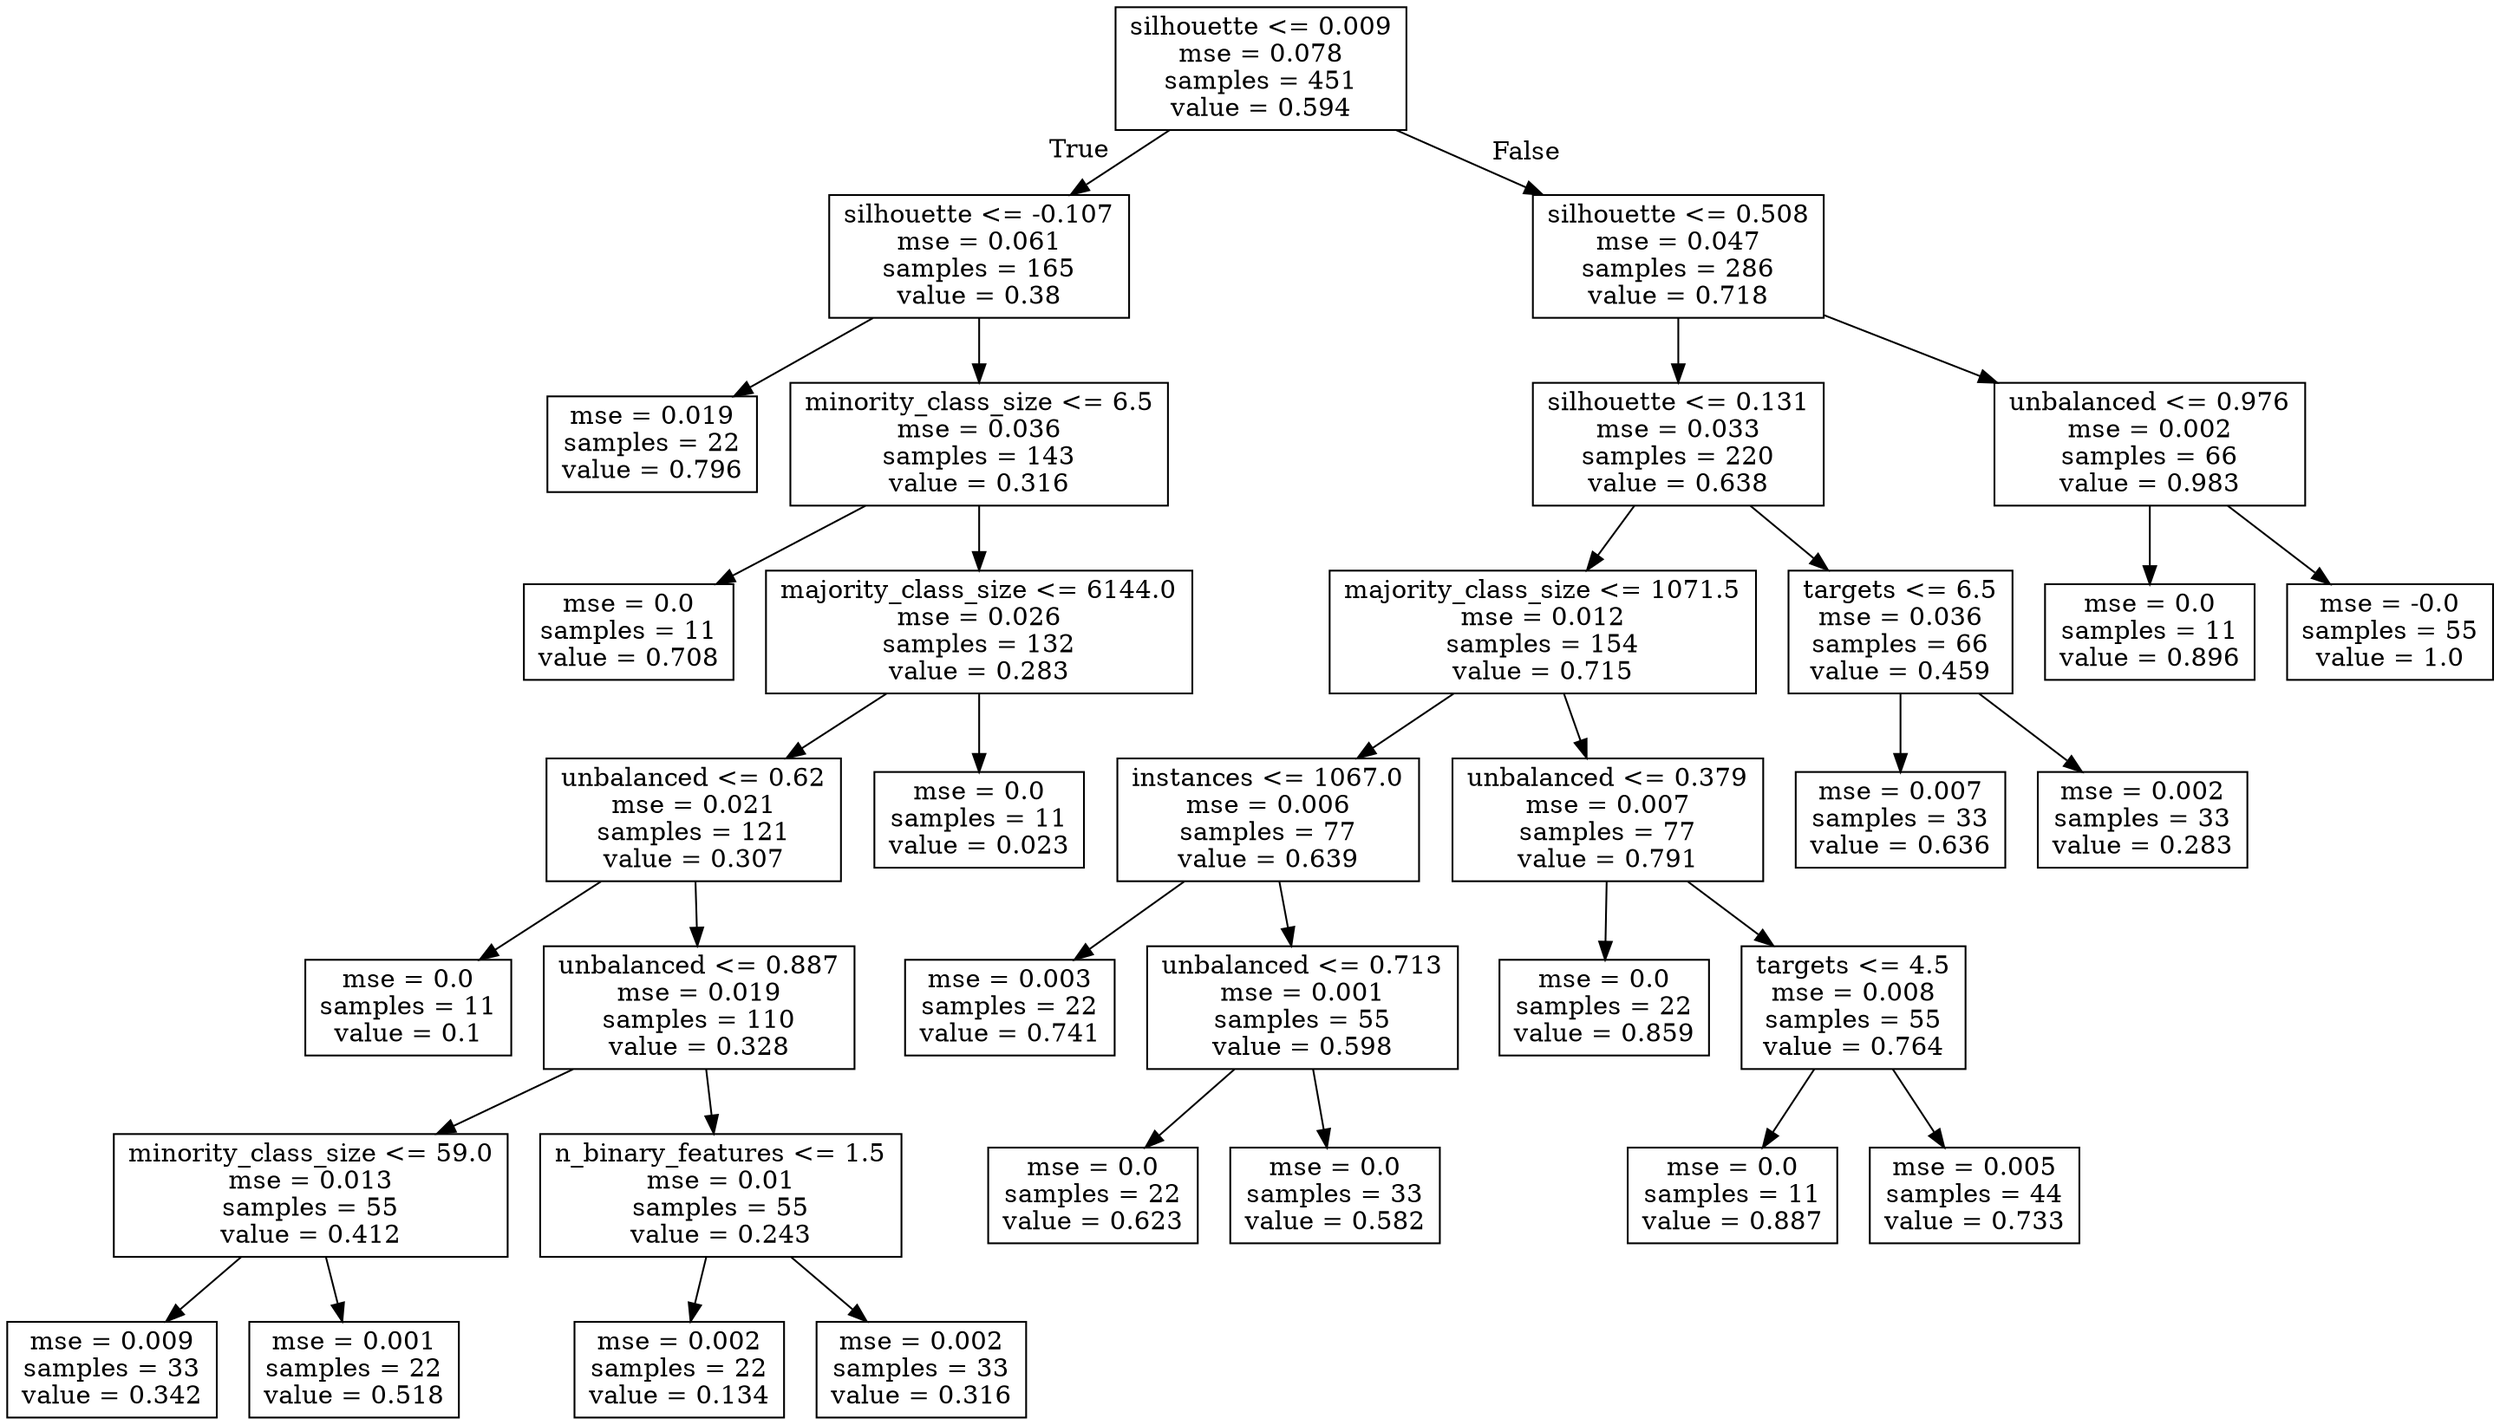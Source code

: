 digraph Tree {
node [shape=box] ;
0 [label="silhouette <= 0.009\nmse = 0.078\nsamples = 451\nvalue = 0.594"] ;
1 [label="silhouette <= -0.107\nmse = 0.061\nsamples = 165\nvalue = 0.38"] ;
0 -> 1 [labeldistance=2.5, labelangle=45, headlabel="True"] ;
2 [label="mse = 0.019\nsamples = 22\nvalue = 0.796"] ;
1 -> 2 ;
3 [label="minority_class_size <= 6.5\nmse = 0.036\nsamples = 143\nvalue = 0.316"] ;
1 -> 3 ;
4 [label="mse = 0.0\nsamples = 11\nvalue = 0.708"] ;
3 -> 4 ;
5 [label="majority_class_size <= 6144.0\nmse = 0.026\nsamples = 132\nvalue = 0.283"] ;
3 -> 5 ;
6 [label="unbalanced <= 0.62\nmse = 0.021\nsamples = 121\nvalue = 0.307"] ;
5 -> 6 ;
7 [label="mse = 0.0\nsamples = 11\nvalue = 0.1"] ;
6 -> 7 ;
8 [label="unbalanced <= 0.887\nmse = 0.019\nsamples = 110\nvalue = 0.328"] ;
6 -> 8 ;
9 [label="minority_class_size <= 59.0\nmse = 0.013\nsamples = 55\nvalue = 0.412"] ;
8 -> 9 ;
10 [label="mse = 0.009\nsamples = 33\nvalue = 0.342"] ;
9 -> 10 ;
11 [label="mse = 0.001\nsamples = 22\nvalue = 0.518"] ;
9 -> 11 ;
12 [label="n_binary_features <= 1.5\nmse = 0.01\nsamples = 55\nvalue = 0.243"] ;
8 -> 12 ;
13 [label="mse = 0.002\nsamples = 22\nvalue = 0.134"] ;
12 -> 13 ;
14 [label="mse = 0.002\nsamples = 33\nvalue = 0.316"] ;
12 -> 14 ;
15 [label="mse = 0.0\nsamples = 11\nvalue = 0.023"] ;
5 -> 15 ;
16 [label="silhouette <= 0.508\nmse = 0.047\nsamples = 286\nvalue = 0.718"] ;
0 -> 16 [labeldistance=2.5, labelangle=-45, headlabel="False"] ;
17 [label="silhouette <= 0.131\nmse = 0.033\nsamples = 220\nvalue = 0.638"] ;
16 -> 17 ;
18 [label="majority_class_size <= 1071.5\nmse = 0.012\nsamples = 154\nvalue = 0.715"] ;
17 -> 18 ;
19 [label="instances <= 1067.0\nmse = 0.006\nsamples = 77\nvalue = 0.639"] ;
18 -> 19 ;
20 [label="mse = 0.003\nsamples = 22\nvalue = 0.741"] ;
19 -> 20 ;
21 [label="unbalanced <= 0.713\nmse = 0.001\nsamples = 55\nvalue = 0.598"] ;
19 -> 21 ;
22 [label="mse = 0.0\nsamples = 22\nvalue = 0.623"] ;
21 -> 22 ;
23 [label="mse = 0.0\nsamples = 33\nvalue = 0.582"] ;
21 -> 23 ;
24 [label="unbalanced <= 0.379\nmse = 0.007\nsamples = 77\nvalue = 0.791"] ;
18 -> 24 ;
25 [label="mse = 0.0\nsamples = 22\nvalue = 0.859"] ;
24 -> 25 ;
26 [label="targets <= 4.5\nmse = 0.008\nsamples = 55\nvalue = 0.764"] ;
24 -> 26 ;
27 [label="mse = 0.0\nsamples = 11\nvalue = 0.887"] ;
26 -> 27 ;
28 [label="mse = 0.005\nsamples = 44\nvalue = 0.733"] ;
26 -> 28 ;
29 [label="targets <= 6.5\nmse = 0.036\nsamples = 66\nvalue = 0.459"] ;
17 -> 29 ;
30 [label="mse = 0.007\nsamples = 33\nvalue = 0.636"] ;
29 -> 30 ;
31 [label="mse = 0.002\nsamples = 33\nvalue = 0.283"] ;
29 -> 31 ;
32 [label="unbalanced <= 0.976\nmse = 0.002\nsamples = 66\nvalue = 0.983"] ;
16 -> 32 ;
33 [label="mse = 0.0\nsamples = 11\nvalue = 0.896"] ;
32 -> 33 ;
34 [label="mse = -0.0\nsamples = 55\nvalue = 1.0"] ;
32 -> 34 ;
}